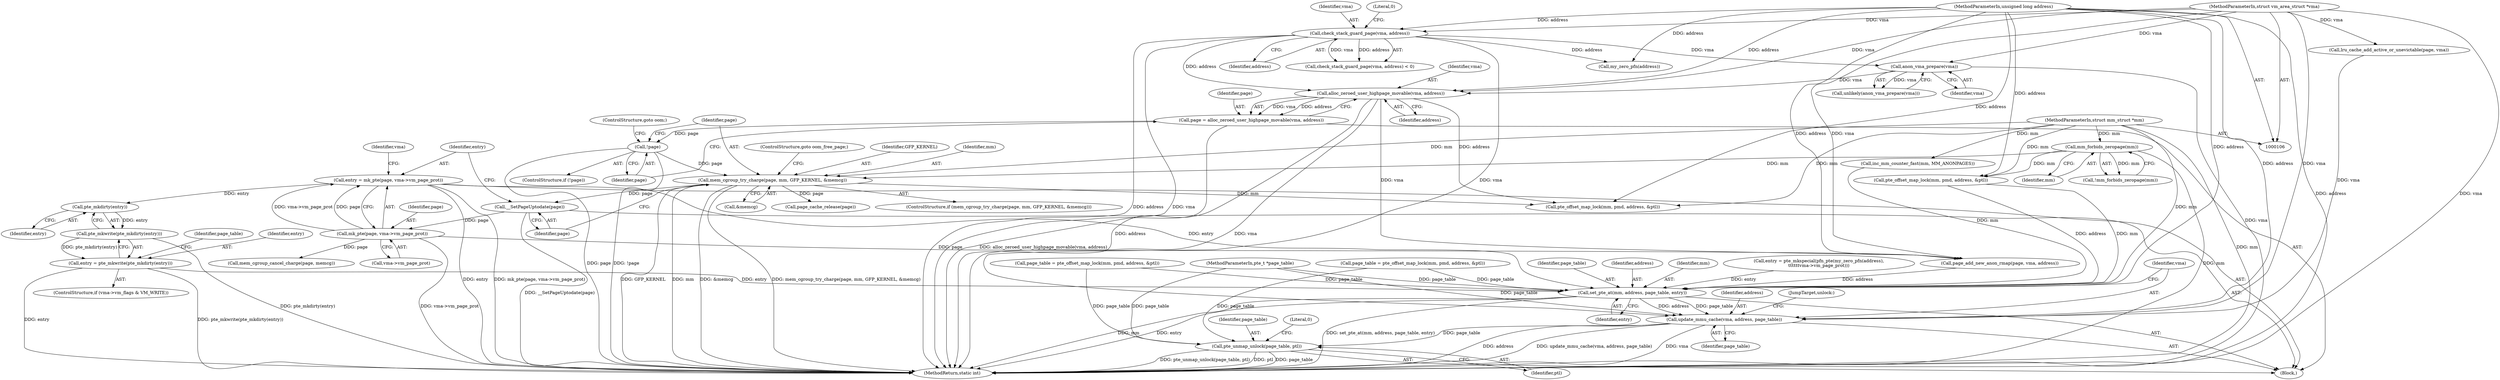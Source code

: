 digraph "0_linux_6b7339f4c31ad69c8e9c0b2859276e22cf72176d@API" {
"1000210" [label="(Call,pte_mkdirty(entry))"];
"1000194" [label="(Call,entry = mk_pte(page, vma->vm_page_prot))"];
"1000196" [label="(Call,mk_pte(page, vma->vm_page_prot))"];
"1000192" [label="(Call,__SetPageUptodate(page))"];
"1000185" [label="(Call,mem_cgroup_try_charge(page, mm, GFP_KERNEL, &memcg))"];
"1000181" [label="(Call,!page)"];
"1000175" [label="(Call,page = alloc_zeroed_user_highpage_movable(vma, address))"];
"1000177" [label="(Call,alloc_zeroed_user_highpage_movable(vma, address))"];
"1000172" [label="(Call,anon_vma_prepare(vma))"];
"1000130" [label="(Call,check_stack_guard_page(vma, address))"];
"1000108" [label="(MethodParameterIn,struct vm_area_struct *vma)"];
"1000109" [label="(MethodParameterIn,unsigned long address)"];
"1000143" [label="(Call,mm_forbids_zeropage(mm))"];
"1000107" [label="(MethodParameterIn,struct mm_struct *mm)"];
"1000209" [label="(Call,pte_mkwrite(pte_mkdirty(entry)))"];
"1000207" [label="(Call,entry = pte_mkwrite(pte_mkdirty(entry)))"];
"1000241" [label="(Call,set_pte_at(mm, address, page_table, entry))"];
"1000246" [label="(Call,update_mmu_cache(vma, address, page_table))"];
"1000251" [label="(Call,pte_unmap_unlock(page_table, ptl))"];
"1000142" [label="(Call,!mm_forbids_zeropage(mm))"];
"1000201" [label="(ControlStructure,if (vma->vm_flags & VM_WRITE))"];
"1000189" [label="(Call,&memcg)"];
"1000269" [label="(MethodReturn,static int)"];
"1000195" [label="(Identifier,entry)"];
"1000246" [label="(Call,update_mmu_cache(vma, address, page_table))"];
"1000185" [label="(Call,mem_cgroup_try_charge(page, mm, GFP_KERNEL, &memcg))"];
"1000245" [label="(Identifier,entry)"];
"1000193" [label="(Identifier,page)"];
"1000175" [label="(Call,page = alloc_zeroed_user_highpage_movable(vma, address))"];
"1000110" [label="(MethodParameterIn,pte_t *page_table)"];
"1000208" [label="(Identifier,entry)"];
"1000182" [label="(Identifier,page)"];
"1000176" [label="(Identifier,page)"];
"1000229" [label="(Call,page_add_new_anon_rmap(page, vma, address))"];
"1000249" [label="(Identifier,page_table)"];
"1000109" [label="(MethodParameterIn,unsigned long address)"];
"1000196" [label="(Call,mk_pte(page, vma->vm_page_prot))"];
"1000253" [label="(Identifier,ptl)"];
"1000155" [label="(Call,page_table = pte_offset_map_lock(mm, pmd, address, &ptl))"];
"1000179" [label="(Identifier,address)"];
"1000211" [label="(Identifier,entry)"];
"1000113" [label="(Block,)"];
"1000226" [label="(Call,inc_mm_counter_fast(mm, MM_ANONPAGES))"];
"1000108" [label="(MethodParameterIn,struct vm_area_struct *vma)"];
"1000171" [label="(Call,unlikely(anon_vma_prepare(vma)))"];
"1000237" [label="(Call,lru_cache_add_active_or_unevictable(page, vma))"];
"1000192" [label="(Call,__SetPageUptodate(page))"];
"1000241" [label="(Call,set_pte_at(mm, address, page_table, entry))"];
"1000257" [label="(Call,mem_cgroup_cancel_charge(page, memcg))"];
"1000209" [label="(Call,pte_mkwrite(pte_mkdirty(entry)))"];
"1000187" [label="(Identifier,mm)"];
"1000252" [label="(Identifier,page_table)"];
"1000178" [label="(Identifier,vma)"];
"1000181" [label="(Call,!page)"];
"1000180" [label="(ControlStructure,if (!page))"];
"1000213" [label="(Identifier,page_table)"];
"1000244" [label="(Identifier,page_table)"];
"1000186" [label="(Identifier,page)"];
"1000177" [label="(Call,alloc_zeroed_user_highpage_movable(vma, address))"];
"1000131" [label="(Identifier,vma)"];
"1000243" [label="(Identifier,address)"];
"1000204" [label="(Identifier,vma)"];
"1000144" [label="(Identifier,mm)"];
"1000143" [label="(Call,mm_forbids_zeropage(mm))"];
"1000107" [label="(MethodParameterIn,struct mm_struct *mm)"];
"1000150" [label="(Call,my_zero_pfn(address))"];
"1000242" [label="(Identifier,mm)"];
"1000248" [label="(Identifier,address)"];
"1000264" [label="(Call,page_cache_release(page))"];
"1000173" [label="(Identifier,vma)"];
"1000250" [label="(JumpTarget,unlock:)"];
"1000132" [label="(Identifier,address)"];
"1000212" [label="(Call,page_table = pte_offset_map_lock(mm, pmd, address, &ptl))"];
"1000207" [label="(Call,entry = pte_mkwrite(pte_mkdirty(entry)))"];
"1000146" [label="(Call,entry = pte_mkspecial(pfn_pte(my_zero_pfn(address),\n\t\t\t\t\t\tvma->vm_page_prot)))"];
"1000198" [label="(Call,vma->vm_page_prot)"];
"1000255" [label="(Literal,0)"];
"1000194" [label="(Call,entry = mk_pte(page, vma->vm_page_prot))"];
"1000247" [label="(Identifier,vma)"];
"1000184" [label="(ControlStructure,if (mem_cgroup_try_charge(page, mm, GFP_KERNEL, &memcg)))"];
"1000191" [label="(ControlStructure,goto oom_free_page;)"];
"1000133" [label="(Literal,0)"];
"1000210" [label="(Call,pte_mkdirty(entry))"];
"1000130" [label="(Call,check_stack_guard_page(vma, address))"];
"1000129" [label="(Call,check_stack_guard_page(vma, address) < 0)"];
"1000183" [label="(ControlStructure,goto oom;)"];
"1000214" [label="(Call,pte_offset_map_lock(mm, pmd, address, &ptl))"];
"1000157" [label="(Call,pte_offset_map_lock(mm, pmd, address, &ptl))"];
"1000251" [label="(Call,pte_unmap_unlock(page_table, ptl))"];
"1000188" [label="(Identifier,GFP_KERNEL)"];
"1000197" [label="(Identifier,page)"];
"1000172" [label="(Call,anon_vma_prepare(vma))"];
"1000210" -> "1000209"  [label="AST: "];
"1000210" -> "1000211"  [label="CFG: "];
"1000211" -> "1000210"  [label="AST: "];
"1000209" -> "1000210"  [label="CFG: "];
"1000210" -> "1000209"  [label="DDG: entry"];
"1000194" -> "1000210"  [label="DDG: entry"];
"1000194" -> "1000113"  [label="AST: "];
"1000194" -> "1000196"  [label="CFG: "];
"1000195" -> "1000194"  [label="AST: "];
"1000196" -> "1000194"  [label="AST: "];
"1000204" -> "1000194"  [label="CFG: "];
"1000194" -> "1000269"  [label="DDG: entry"];
"1000194" -> "1000269"  [label="DDG: mk_pte(page, vma->vm_page_prot)"];
"1000196" -> "1000194"  [label="DDG: page"];
"1000196" -> "1000194"  [label="DDG: vma->vm_page_prot"];
"1000194" -> "1000241"  [label="DDG: entry"];
"1000196" -> "1000198"  [label="CFG: "];
"1000197" -> "1000196"  [label="AST: "];
"1000198" -> "1000196"  [label="AST: "];
"1000196" -> "1000269"  [label="DDG: vma->vm_page_prot"];
"1000192" -> "1000196"  [label="DDG: page"];
"1000196" -> "1000229"  [label="DDG: page"];
"1000196" -> "1000257"  [label="DDG: page"];
"1000192" -> "1000113"  [label="AST: "];
"1000192" -> "1000193"  [label="CFG: "];
"1000193" -> "1000192"  [label="AST: "];
"1000195" -> "1000192"  [label="CFG: "];
"1000192" -> "1000269"  [label="DDG: __SetPageUptodate(page)"];
"1000185" -> "1000192"  [label="DDG: page"];
"1000185" -> "1000184"  [label="AST: "];
"1000185" -> "1000189"  [label="CFG: "];
"1000186" -> "1000185"  [label="AST: "];
"1000187" -> "1000185"  [label="AST: "];
"1000188" -> "1000185"  [label="AST: "];
"1000189" -> "1000185"  [label="AST: "];
"1000191" -> "1000185"  [label="CFG: "];
"1000193" -> "1000185"  [label="CFG: "];
"1000185" -> "1000269"  [label="DDG: mem_cgroup_try_charge(page, mm, GFP_KERNEL, &memcg)"];
"1000185" -> "1000269"  [label="DDG: GFP_KERNEL"];
"1000185" -> "1000269"  [label="DDG: mm"];
"1000185" -> "1000269"  [label="DDG: &memcg"];
"1000181" -> "1000185"  [label="DDG: page"];
"1000143" -> "1000185"  [label="DDG: mm"];
"1000107" -> "1000185"  [label="DDG: mm"];
"1000185" -> "1000214"  [label="DDG: mm"];
"1000185" -> "1000264"  [label="DDG: page"];
"1000181" -> "1000180"  [label="AST: "];
"1000181" -> "1000182"  [label="CFG: "];
"1000182" -> "1000181"  [label="AST: "];
"1000183" -> "1000181"  [label="CFG: "];
"1000186" -> "1000181"  [label="CFG: "];
"1000181" -> "1000269"  [label="DDG: !page"];
"1000181" -> "1000269"  [label="DDG: page"];
"1000175" -> "1000181"  [label="DDG: page"];
"1000175" -> "1000113"  [label="AST: "];
"1000175" -> "1000177"  [label="CFG: "];
"1000176" -> "1000175"  [label="AST: "];
"1000177" -> "1000175"  [label="AST: "];
"1000182" -> "1000175"  [label="CFG: "];
"1000175" -> "1000269"  [label="DDG: alloc_zeroed_user_highpage_movable(vma, address)"];
"1000177" -> "1000175"  [label="DDG: vma"];
"1000177" -> "1000175"  [label="DDG: address"];
"1000177" -> "1000179"  [label="CFG: "];
"1000178" -> "1000177"  [label="AST: "];
"1000179" -> "1000177"  [label="AST: "];
"1000177" -> "1000269"  [label="DDG: address"];
"1000177" -> "1000269"  [label="DDG: vma"];
"1000172" -> "1000177"  [label="DDG: vma"];
"1000108" -> "1000177"  [label="DDG: vma"];
"1000130" -> "1000177"  [label="DDG: address"];
"1000109" -> "1000177"  [label="DDG: address"];
"1000177" -> "1000214"  [label="DDG: address"];
"1000177" -> "1000229"  [label="DDG: vma"];
"1000172" -> "1000171"  [label="AST: "];
"1000172" -> "1000173"  [label="CFG: "];
"1000173" -> "1000172"  [label="AST: "];
"1000171" -> "1000172"  [label="CFG: "];
"1000172" -> "1000269"  [label="DDG: vma"];
"1000172" -> "1000171"  [label="DDG: vma"];
"1000130" -> "1000172"  [label="DDG: vma"];
"1000108" -> "1000172"  [label="DDG: vma"];
"1000130" -> "1000129"  [label="AST: "];
"1000130" -> "1000132"  [label="CFG: "];
"1000131" -> "1000130"  [label="AST: "];
"1000132" -> "1000130"  [label="AST: "];
"1000133" -> "1000130"  [label="CFG: "];
"1000130" -> "1000269"  [label="DDG: address"];
"1000130" -> "1000269"  [label="DDG: vma"];
"1000130" -> "1000129"  [label="DDG: vma"];
"1000130" -> "1000129"  [label="DDG: address"];
"1000108" -> "1000130"  [label="DDG: vma"];
"1000109" -> "1000130"  [label="DDG: address"];
"1000130" -> "1000150"  [label="DDG: address"];
"1000130" -> "1000246"  [label="DDG: vma"];
"1000108" -> "1000106"  [label="AST: "];
"1000108" -> "1000269"  [label="DDG: vma"];
"1000108" -> "1000229"  [label="DDG: vma"];
"1000108" -> "1000237"  [label="DDG: vma"];
"1000108" -> "1000246"  [label="DDG: vma"];
"1000109" -> "1000106"  [label="AST: "];
"1000109" -> "1000269"  [label="DDG: address"];
"1000109" -> "1000150"  [label="DDG: address"];
"1000109" -> "1000157"  [label="DDG: address"];
"1000109" -> "1000214"  [label="DDG: address"];
"1000109" -> "1000229"  [label="DDG: address"];
"1000109" -> "1000241"  [label="DDG: address"];
"1000109" -> "1000246"  [label="DDG: address"];
"1000143" -> "1000142"  [label="AST: "];
"1000143" -> "1000144"  [label="CFG: "];
"1000144" -> "1000143"  [label="AST: "];
"1000142" -> "1000143"  [label="CFG: "];
"1000143" -> "1000269"  [label="DDG: mm"];
"1000143" -> "1000142"  [label="DDG: mm"];
"1000107" -> "1000143"  [label="DDG: mm"];
"1000143" -> "1000157"  [label="DDG: mm"];
"1000107" -> "1000106"  [label="AST: "];
"1000107" -> "1000269"  [label="DDG: mm"];
"1000107" -> "1000157"  [label="DDG: mm"];
"1000107" -> "1000214"  [label="DDG: mm"];
"1000107" -> "1000226"  [label="DDG: mm"];
"1000107" -> "1000241"  [label="DDG: mm"];
"1000209" -> "1000207"  [label="AST: "];
"1000207" -> "1000209"  [label="CFG: "];
"1000209" -> "1000269"  [label="DDG: pte_mkdirty(entry)"];
"1000209" -> "1000207"  [label="DDG: pte_mkdirty(entry)"];
"1000207" -> "1000201"  [label="AST: "];
"1000208" -> "1000207"  [label="AST: "];
"1000213" -> "1000207"  [label="CFG: "];
"1000207" -> "1000269"  [label="DDG: pte_mkwrite(pte_mkdirty(entry))"];
"1000207" -> "1000269"  [label="DDG: entry"];
"1000207" -> "1000241"  [label="DDG: entry"];
"1000241" -> "1000113"  [label="AST: "];
"1000241" -> "1000245"  [label="CFG: "];
"1000242" -> "1000241"  [label="AST: "];
"1000243" -> "1000241"  [label="AST: "];
"1000244" -> "1000241"  [label="AST: "];
"1000245" -> "1000241"  [label="AST: "];
"1000247" -> "1000241"  [label="CFG: "];
"1000241" -> "1000269"  [label="DDG: mm"];
"1000241" -> "1000269"  [label="DDG: entry"];
"1000241" -> "1000269"  [label="DDG: set_pte_at(mm, address, page_table, entry)"];
"1000226" -> "1000241"  [label="DDG: mm"];
"1000157" -> "1000241"  [label="DDG: mm"];
"1000157" -> "1000241"  [label="DDG: address"];
"1000229" -> "1000241"  [label="DDG: address"];
"1000155" -> "1000241"  [label="DDG: page_table"];
"1000212" -> "1000241"  [label="DDG: page_table"];
"1000110" -> "1000241"  [label="DDG: page_table"];
"1000146" -> "1000241"  [label="DDG: entry"];
"1000241" -> "1000246"  [label="DDG: address"];
"1000241" -> "1000246"  [label="DDG: page_table"];
"1000246" -> "1000113"  [label="AST: "];
"1000246" -> "1000249"  [label="CFG: "];
"1000247" -> "1000246"  [label="AST: "];
"1000248" -> "1000246"  [label="AST: "];
"1000249" -> "1000246"  [label="AST: "];
"1000250" -> "1000246"  [label="CFG: "];
"1000246" -> "1000269"  [label="DDG: address"];
"1000246" -> "1000269"  [label="DDG: update_mmu_cache(vma, address, page_table)"];
"1000246" -> "1000269"  [label="DDG: vma"];
"1000237" -> "1000246"  [label="DDG: vma"];
"1000110" -> "1000246"  [label="DDG: page_table"];
"1000246" -> "1000251"  [label="DDG: page_table"];
"1000251" -> "1000113"  [label="AST: "];
"1000251" -> "1000253"  [label="CFG: "];
"1000252" -> "1000251"  [label="AST: "];
"1000253" -> "1000251"  [label="AST: "];
"1000255" -> "1000251"  [label="CFG: "];
"1000251" -> "1000269"  [label="DDG: pte_unmap_unlock(page_table, ptl)"];
"1000251" -> "1000269"  [label="DDG: ptl"];
"1000251" -> "1000269"  [label="DDG: page_table"];
"1000155" -> "1000251"  [label="DDG: page_table"];
"1000212" -> "1000251"  [label="DDG: page_table"];
"1000110" -> "1000251"  [label="DDG: page_table"];
}
